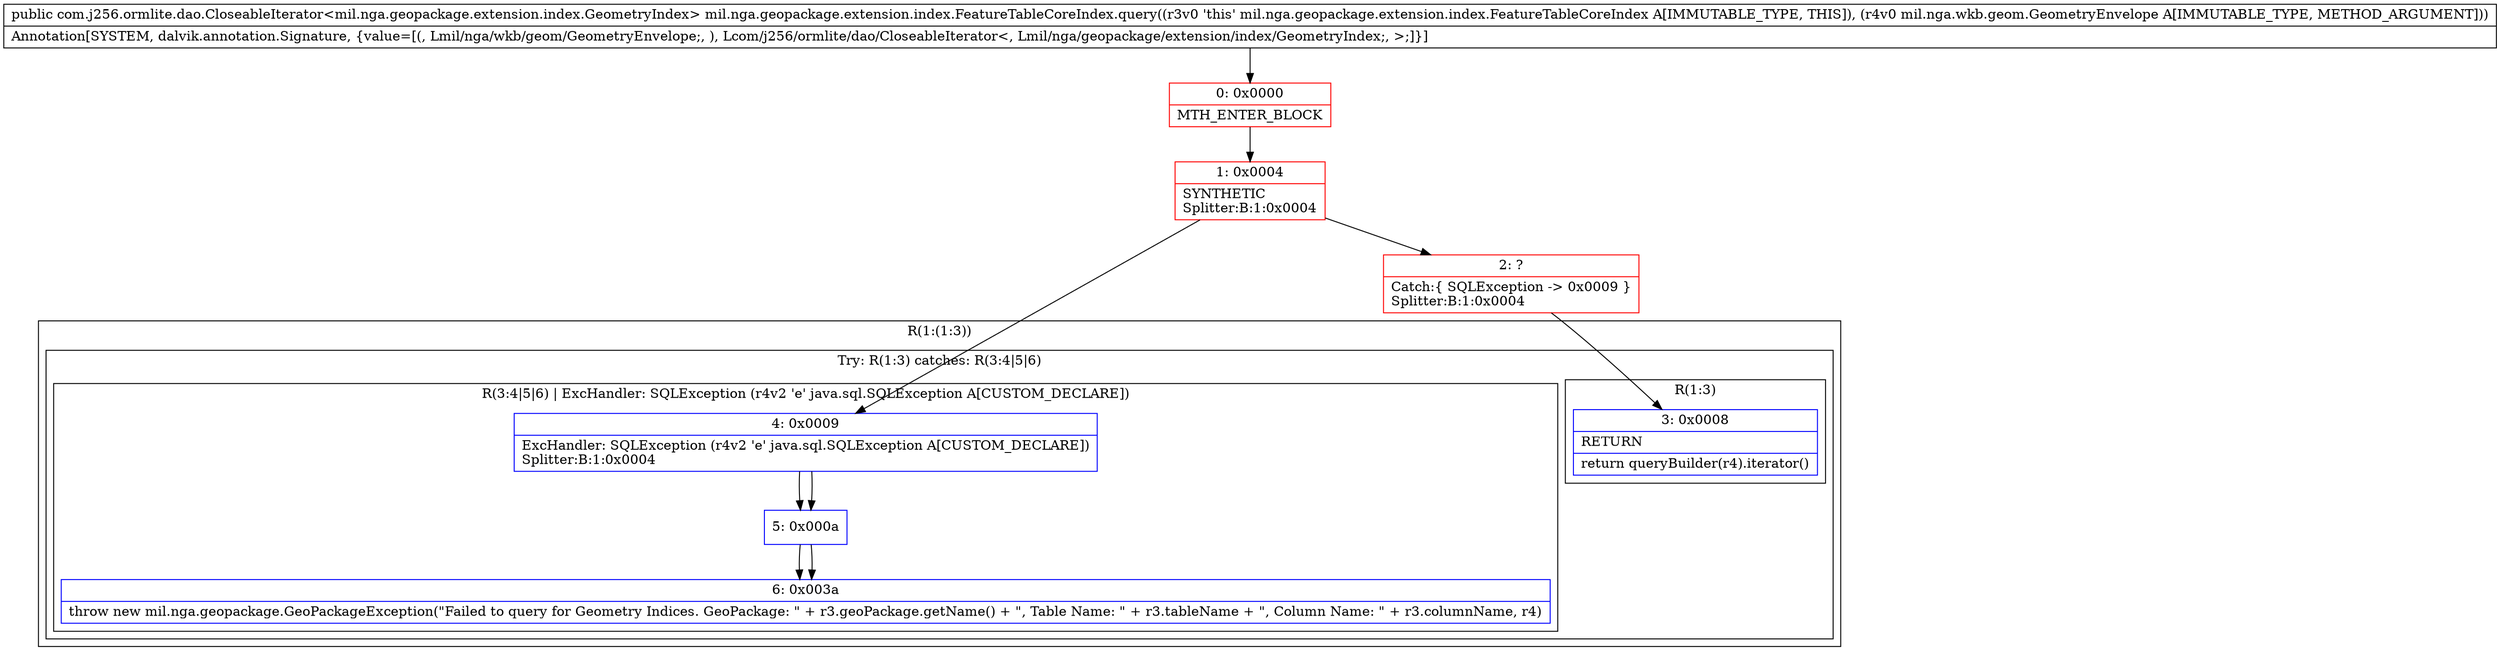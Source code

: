 digraph "CFG formil.nga.geopackage.extension.index.FeatureTableCoreIndex.query(Lmil\/nga\/wkb\/geom\/GeometryEnvelope;)Lcom\/j256\/ormlite\/dao\/CloseableIterator;" {
subgraph cluster_Region_257306690 {
label = "R(1:(1:3))";
node [shape=record,color=blue];
subgraph cluster_TryCatchRegion_923187119 {
label = "Try: R(1:3) catches: R(3:4|5|6)";
node [shape=record,color=blue];
subgraph cluster_Region_105583977 {
label = "R(1:3)";
node [shape=record,color=blue];
Node_3 [shape=record,label="{3\:\ 0x0008|RETURN\l|return queryBuilder(r4).iterator()\l}"];
}
subgraph cluster_Region_188001667 {
label = "R(3:4|5|6) | ExcHandler: SQLException (r4v2 'e' java.sql.SQLException A[CUSTOM_DECLARE])\l";
node [shape=record,color=blue];
Node_4 [shape=record,label="{4\:\ 0x0009|ExcHandler: SQLException (r4v2 'e' java.sql.SQLException A[CUSTOM_DECLARE])\lSplitter:B:1:0x0004\l}"];
Node_5 [shape=record,label="{5\:\ 0x000a}"];
Node_6 [shape=record,label="{6\:\ 0x003a|throw new mil.nga.geopackage.GeoPackageException(\"Failed to query for Geometry Indices. GeoPackage: \" + r3.geoPackage.getName() + \", Table Name: \" + r3.tableName + \", Column Name: \" + r3.columnName, r4)\l}"];
}
}
}
subgraph cluster_Region_188001667 {
label = "R(3:4|5|6) | ExcHandler: SQLException (r4v2 'e' java.sql.SQLException A[CUSTOM_DECLARE])\l";
node [shape=record,color=blue];
Node_4 [shape=record,label="{4\:\ 0x0009|ExcHandler: SQLException (r4v2 'e' java.sql.SQLException A[CUSTOM_DECLARE])\lSplitter:B:1:0x0004\l}"];
Node_5 [shape=record,label="{5\:\ 0x000a}"];
Node_6 [shape=record,label="{6\:\ 0x003a|throw new mil.nga.geopackage.GeoPackageException(\"Failed to query for Geometry Indices. GeoPackage: \" + r3.geoPackage.getName() + \", Table Name: \" + r3.tableName + \", Column Name: \" + r3.columnName, r4)\l}"];
}
Node_0 [shape=record,color=red,label="{0\:\ 0x0000|MTH_ENTER_BLOCK\l}"];
Node_1 [shape=record,color=red,label="{1\:\ 0x0004|SYNTHETIC\lSplitter:B:1:0x0004\l}"];
Node_2 [shape=record,color=red,label="{2\:\ ?|Catch:\{ SQLException \-\> 0x0009 \}\lSplitter:B:1:0x0004\l}"];
MethodNode[shape=record,label="{public com.j256.ormlite.dao.CloseableIterator\<mil.nga.geopackage.extension.index.GeometryIndex\> mil.nga.geopackage.extension.index.FeatureTableCoreIndex.query((r3v0 'this' mil.nga.geopackage.extension.index.FeatureTableCoreIndex A[IMMUTABLE_TYPE, THIS]), (r4v0 mil.nga.wkb.geom.GeometryEnvelope A[IMMUTABLE_TYPE, METHOD_ARGUMENT]))  | Annotation[SYSTEM, dalvik.annotation.Signature, \{value=[(, Lmil\/nga\/wkb\/geom\/GeometryEnvelope;, ), Lcom\/j256\/ormlite\/dao\/CloseableIterator\<, Lmil\/nga\/geopackage\/extension\/index\/GeometryIndex;, \>;]\}]\l}"];
MethodNode -> Node_0;
Node_4 -> Node_5;
Node_5 -> Node_6;
Node_4 -> Node_5;
Node_5 -> Node_6;
Node_0 -> Node_1;
Node_1 -> Node_2;
Node_1 -> Node_4;
Node_2 -> Node_3;
}

